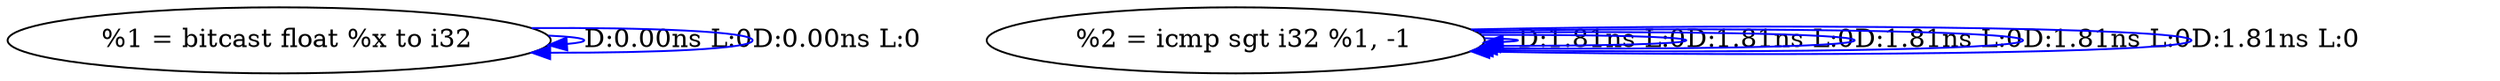 digraph {
Node0x2542cf0[label="  %1 = bitcast float %x to i32"];
Node0x2542cf0 -> Node0x2542cf0[label="D:0.00ns L:0",color=blue];
Node0x2542cf0 -> Node0x2542cf0[label="D:0.00ns L:0",color=blue];
Node0x2544c50[label="  %2 = icmp sgt i32 %1, -1"];
Node0x2544c50 -> Node0x2544c50[label="D:1.81ns L:0",color=blue];
Node0x2544c50 -> Node0x2544c50[label="D:1.81ns L:0",color=blue];
Node0x2544c50 -> Node0x2544c50[label="D:1.81ns L:0",color=blue];
Node0x2544c50 -> Node0x2544c50[label="D:1.81ns L:0",color=blue];
Node0x2544c50 -> Node0x2544c50[label="D:1.81ns L:0",color=blue];
}
